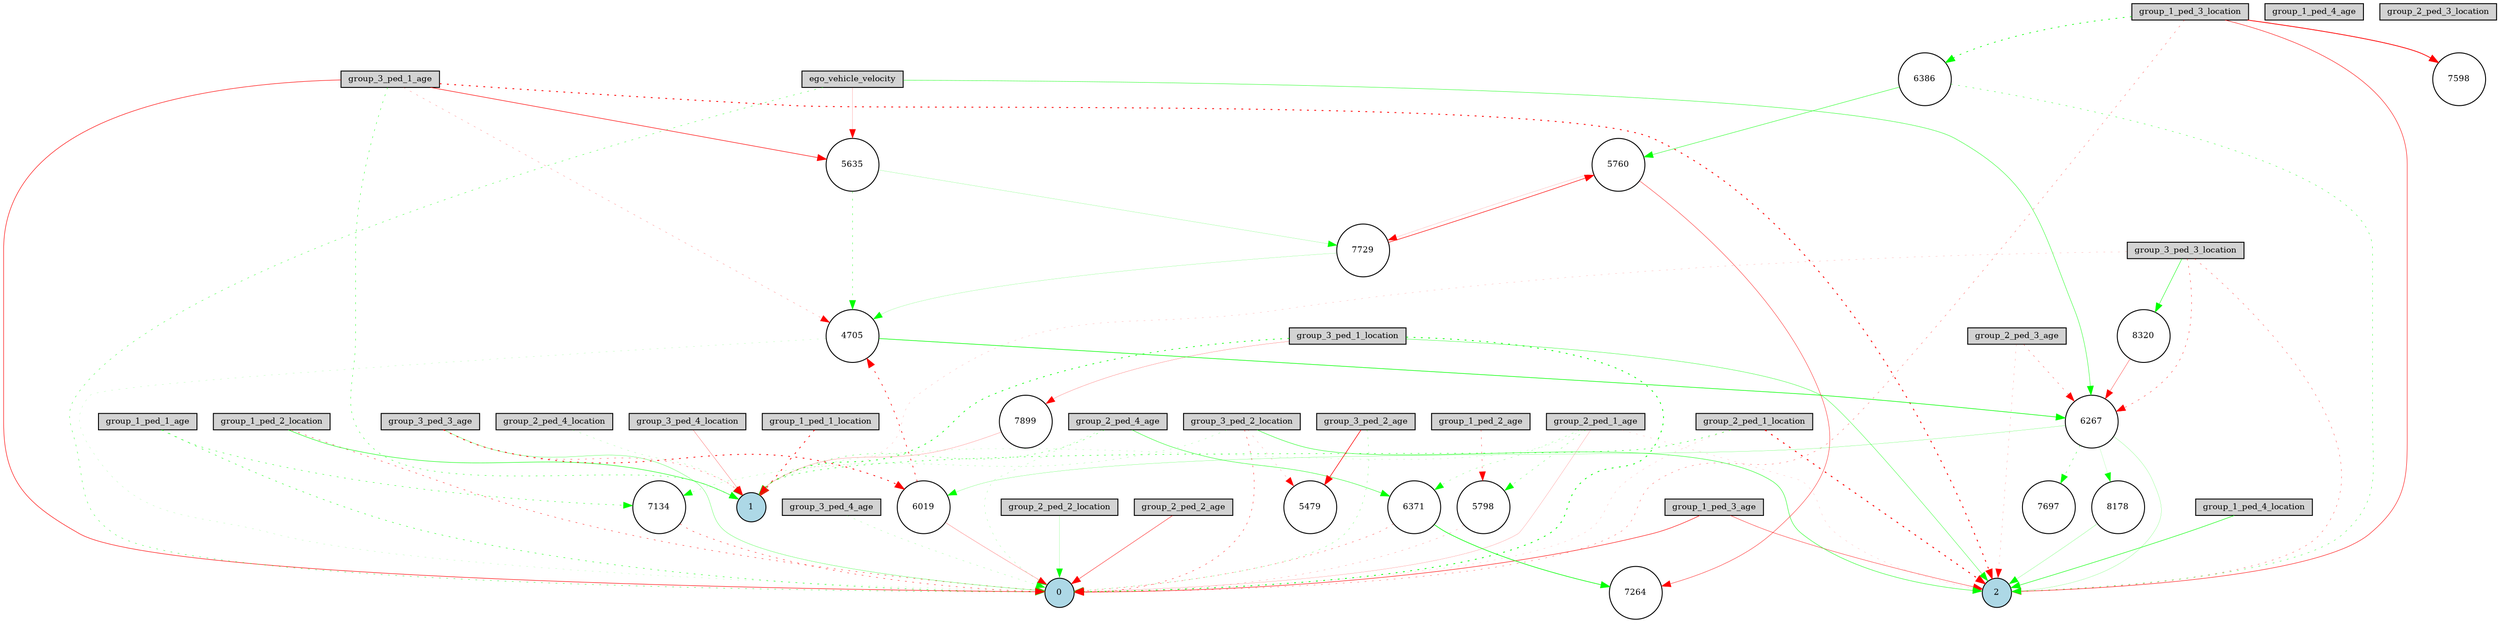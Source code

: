 digraph {
	node [fontsize=9 height=0.2 shape=circle width=0.2]
	group_1_ped_1_location [fillcolor=lightgray shape=box style=filled]
	group_1_ped_1_age [fillcolor=lightgray shape=box style=filled]
	group_1_ped_2_location [fillcolor=lightgray shape=box style=filled]
	group_1_ped_2_age [fillcolor=lightgray shape=box style=filled]
	group_1_ped_3_location [fillcolor=lightgray shape=box style=filled]
	group_1_ped_3_age [fillcolor=lightgray shape=box style=filled]
	group_1_ped_4_location [fillcolor=lightgray shape=box style=filled]
	group_1_ped_4_age [fillcolor=lightgray shape=box style=filled]
	group_2_ped_1_location [fillcolor=lightgray shape=box style=filled]
	group_2_ped_1_age [fillcolor=lightgray shape=box style=filled]
	group_2_ped_2_location [fillcolor=lightgray shape=box style=filled]
	group_2_ped_2_age [fillcolor=lightgray shape=box style=filled]
	group_2_ped_3_location [fillcolor=lightgray shape=box style=filled]
	group_2_ped_3_age [fillcolor=lightgray shape=box style=filled]
	group_2_ped_4_location [fillcolor=lightgray shape=box style=filled]
	group_2_ped_4_age [fillcolor=lightgray shape=box style=filled]
	group_3_ped_1_location [fillcolor=lightgray shape=box style=filled]
	group_3_ped_1_age [fillcolor=lightgray shape=box style=filled]
	group_3_ped_2_location [fillcolor=lightgray shape=box style=filled]
	group_3_ped_2_age [fillcolor=lightgray shape=box style=filled]
	group_3_ped_3_location [fillcolor=lightgray shape=box style=filled]
	group_3_ped_3_age [fillcolor=lightgray shape=box style=filled]
	group_3_ped_4_location [fillcolor=lightgray shape=box style=filled]
	group_3_ped_4_age [fillcolor=lightgray shape=box style=filled]
	ego_vehicle_velocity [fillcolor=lightgray shape=box style=filled]
	0 [fillcolor=lightblue style=filled]
	1 [fillcolor=lightblue style=filled]
	2 [fillcolor=lightblue style=filled]
	4705 [fillcolor=white style=filled]
	5635 [fillcolor=white style=filled]
	5760 [fillcolor=white style=filled]
	5798 [fillcolor=white style=filled]
	5479 [fillcolor=white style=filled]
	6019 [fillcolor=white style=filled]
	6371 [fillcolor=white style=filled]
	7264 [fillcolor=white style=filled]
	8320 [fillcolor=white style=filled]
	7598 [fillcolor=white style=filled]
	7697 [fillcolor=white style=filled]
	6386 [fillcolor=white style=filled]
	7729 [fillcolor=white style=filled]
	8178 [fillcolor=white style=filled]
	7899 [fillcolor=white style=filled]
	6267 [fillcolor=white style=filled]
	7134 [fillcolor=white style=filled]
	group_1_ped_1_location -> 1 [color=red penwidth=0.8371500774596851 style=dotted]
	group_1_ped_1_age -> 0 [color=green penwidth=0.4492882488875357 style=dotted]
	group_1_ped_2_location -> 0 [color=red penwidth=0.40227018629226596 style=dotted]
	group_1_ped_2_location -> 1 [color=green penwidth=0.5014606815396873 style=solid]
	group_1_ped_3_location -> 0 [color=red penwidth=0.2751496199575504 style=dotted]
	group_1_ped_3_location -> 2 [color=red penwidth=0.4851478452874143 style=solid]
	group_1_ped_3_age -> 0 [color=red penwidth=0.5174648810440582 style=solid]
	group_1_ped_3_age -> 2 [color=red penwidth=0.36984046436987583 style=solid]
	group_1_ped_4_location -> 2 [color=green penwidth=0.5270729570835981 style=solid]
	group_2_ped_1_location -> 0 [color=red penwidth=0.11205230264461556 style=dotted]
	group_2_ped_1_location -> 1 [color=green penwidth=0.473821299341436 style=dotted]
	group_2_ped_1_location -> 2 [color=red penwidth=1.0591558844107976 style=dotted]
	group_2_ped_1_age -> 0 [color=red penwidth=0.13972545606228262 style=solid]
	group_2_ped_1_age -> 1 [color=green penwidth=0.1208917286128315 style=dotted]
	group_2_ped_1_age -> 2 [color=red penwidth=0.10343685372745443 style=dotted]
	group_2_ped_2_location -> 0 [color=green penwidth=0.14075924214551483 style=solid]
	group_2_ped_2_age -> 0 [color=red penwidth=0.40237977012154624 style=solid]
	group_2_ped_3_age -> 2 [color=red penwidth=0.15402763741434566 style=dotted]
	group_2_ped_4_location -> 1 [color=green penwidth=0.15004941972847236 style=dotted]
	group_2_ped_4_age -> 0 [color=green penwidth=0.15659485078675567 style=dotted]
	group_2_ped_4_age -> 1 [color=green penwidth=0.32241677727547013 style=dotted]
	group_3_ped_1_location -> 0 [color=green penwidth=0.8750608320470361 style=dotted]
	group_3_ped_1_location -> 1 [color=green penwidth=0.7409654794076186 style=dotted]
	group_3_ped_1_location -> 2 [color=green penwidth=0.339189120944136 style=solid]
	group_3_ped_1_age -> 0 [color=red penwidth=0.5442864926875322 style=solid]
	group_3_ped_1_age -> 1 [color=green penwidth=0.3943433499639355 style=dotted]
	group_3_ped_1_age -> 2 [color=red penwidth=0.9644586272695506 style=dotted]
	group_3_ped_2_location -> 0 [color=red penwidth=0.39074245225172555 style=dotted]
	group_3_ped_2_location -> 2 [color=green penwidth=0.4362361969467937 style=solid]
	group_3_ped_2_age -> 0 [color=green penwidth=0.22959518628908518 style=dotted]
	group_3_ped_3_location -> 1 [color=red penwidth=0.12215769040749977 style=dotted]
	group_3_ped_3_location -> 2 [color=red penwidth=0.29907600577494375 style=dotted]
	group_3_ped_3_age -> 0 [color=green penwidth=0.26179371099370863 style=solid]
	group_3_ped_3_age -> 1 [color=red penwidth=0.29926712149611023 style=dotted]
	group_3_ped_4_location -> 1 [color=red penwidth=0.22910457114585953 style=solid]
	group_3_ped_4_age -> 0 [color=green penwidth=0.1567195449374018 style=dotted]
	ego_vehicle_velocity -> 0 [color=green penwidth=0.3558419794808567 style=dotted]
	group_3_ped_1_age -> 4705 [color=red penwidth=0.19546617500315022 style=dotted]
	4705 -> 0 [color=green penwidth=0.11815917129435345 style=dotted]
	group_3_ped_2_age -> 5479 [color=red penwidth=0.6510627821133157 style=solid]
	group_3_ped_1_age -> 5635 [color=red penwidth=0.5643756996605157 style=solid]
	5635 -> 4705 [color=green penwidth=0.3654171563588031 style=dotted]
	5798 -> 0 [color=red penwidth=0.17275162916840364 style=dotted]
	group_3_ped_3_age -> 6019 [color=red penwidth=0.8465487921267515 style=dotted]
	6019 -> 0 [color=red penwidth=0.20751999677763022 style=solid]
	group_1_ped_2_age -> 5798 [color=red penwidth=0.3195125282753918 style=dotted]
	6267 -> 2 [color=green penwidth=0.164275840466163 style=solid]
	group_2_ped_4_age -> 6371 [color=green penwidth=0.41660155878049276 style=solid]
	6371 -> 0 [color=red penwidth=0.30057840248567447 style=dotted]
	group_2_ped_1_age -> 5798 [color=green penwidth=0.26894279059960585 style=dotted]
	group_1_ped_3_location -> 6386 [color=green penwidth=0.7169550187285167 style=dotted]
	6386 -> 2 [color=green penwidth=0.36103409872359493 style=dotted]
	6019 -> 4705 [color=red penwidth=0.6815529037313561 style=dotted]
	6267 -> 6019 [color=green penwidth=0.18625523202191074 style=solid]
	6386 -> 5760 [color=green penwidth=0.41444031758594135 style=solid]
	ego_vehicle_velocity -> 6267 [color=green penwidth=0.3990824991895683 style=solid]
	group_3_ped_2_location -> 7134 [color=green penwidth=0.1631702669680803 style=dotted]
	7134 -> 0 [color=red penwidth=0.4236739835838388 style=dotted]
	group_1_ped_1_age -> 7134 [color=green penwidth=0.4026891604936418 style=dotted]
	group_2_ped_3_age -> 6267 [color=red penwidth=0.29673627569534544 style=dotted]
	6371 -> 7264 [color=green penwidth=0.6651810436671016 style=solid]
	group_1_ped_3_location -> 7598 [color=red penwidth=0.8263796276122893 style=solid]
	group_3_ped_3_location -> 6267 [color=red penwidth=0.3773743556486726 style=dotted]
	6267 -> 7697 [color=green penwidth=0.3713335888849597 style=dotted]
	5635 -> 7729 [color=green penwidth=0.14855176268563025 style=solid]
	7729 -> 4705 [color=green penwidth=0.14288237853220115 style=solid]
	4705 -> 6267 [color=green penwidth=0.6418856215018788 style=solid]
	group_3_ped_2_location -> 5479 [color=red penwidth=0.14955449896711936 style=dotted]
	group_3_ped_1_location -> 7899 [color=red penwidth=0.18428969346017593 style=solid]
	7899 -> 1 [color=red penwidth=0.16856941173434337 style=solid]
	5760 -> 7729 [color=red penwidth=0.11043916909319032 style=solid]
	7729 -> 5760 [color=red penwidth=0.5694470985144946 style=solid]
	6267 -> 8178 [color=green penwidth=0.10814542401463362 style=solid]
	8178 -> 2 [color=green penwidth=0.1844376923999408 style=solid]
	ego_vehicle_velocity -> 5635 [color=red penwidth=0.14443655274526024 style=solid]
	group_2_ped_1_age -> 6371 [color=green penwidth=0.21321934368486917 style=dotted]
	group_3_ped_3_location -> 8320 [color=green penwidth=0.46044264654850575 style=solid]
	8320 -> 6267 [color=red penwidth=0.3109174217573501 style=solid]
	5760 -> 7264 [color=red penwidth=0.3805221364099225 style=solid]
}
